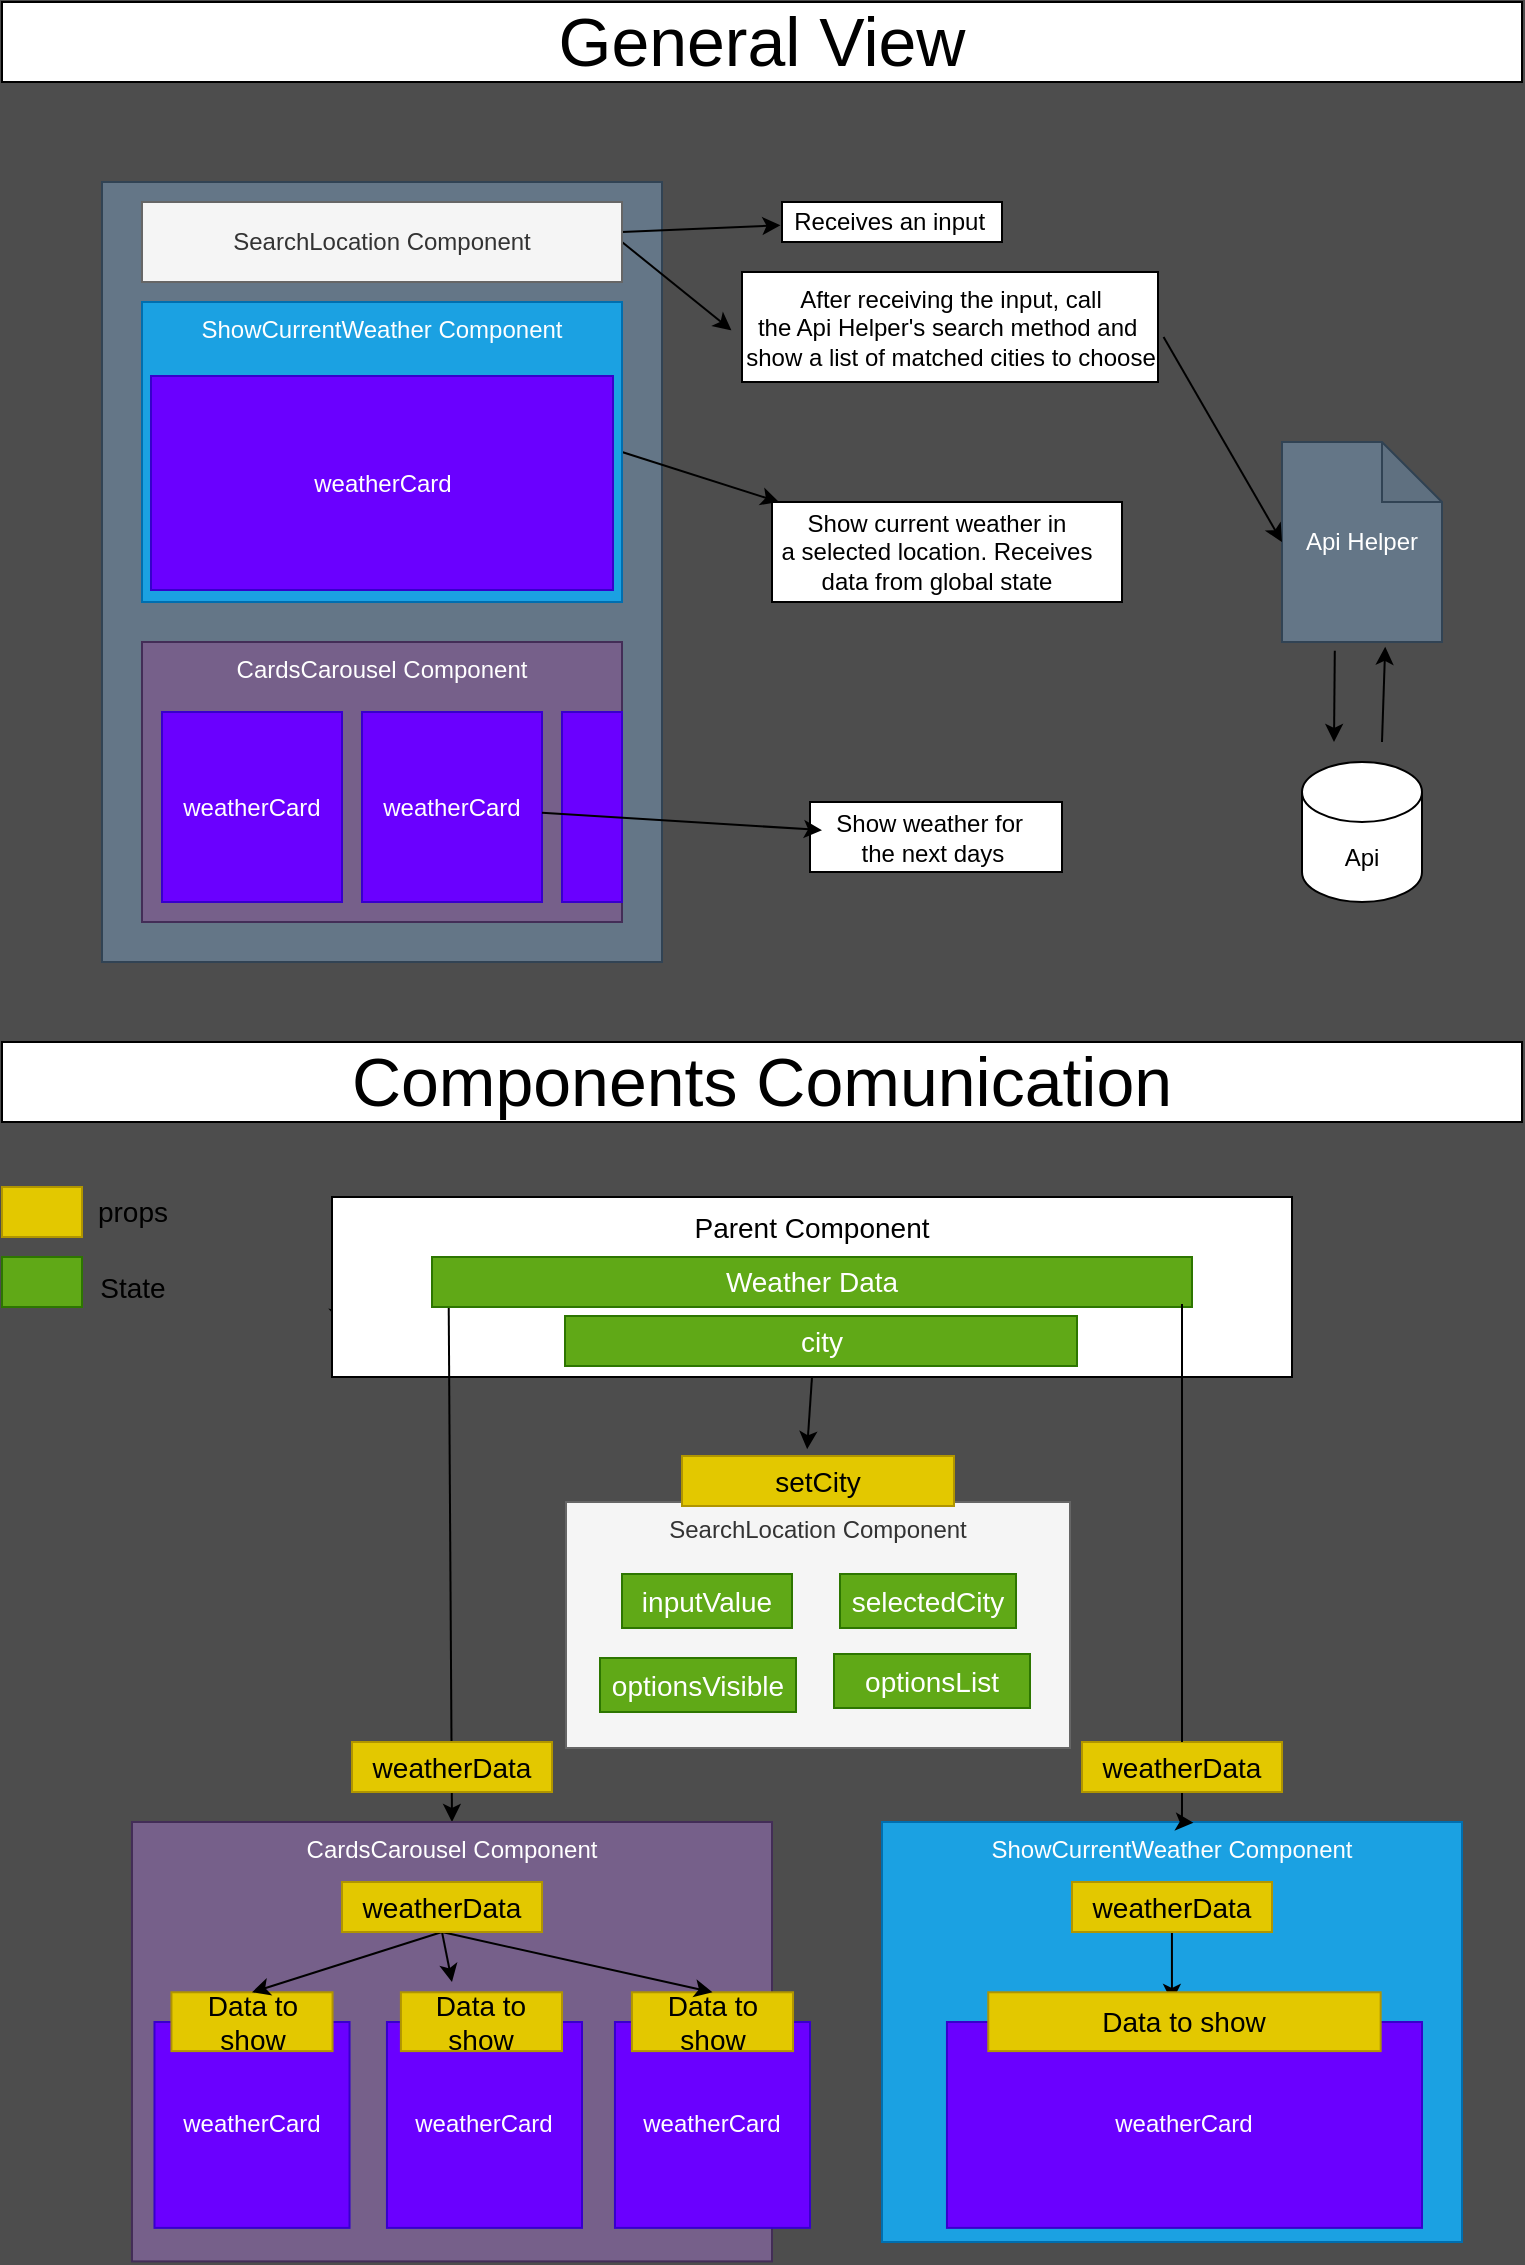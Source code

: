 <mxfile>
    <diagram id="rt6V5F7YsOJHplcy1-cr" name="Página-1">
        <mxGraphModel dx="821" dy="560" grid="0" gridSize="10" guides="1" tooltips="1" connect="1" arrows="1" fold="1" page="1" pageScale="1" pageWidth="827" pageHeight="1169" background="#4D4D4D" math="0" shadow="0">
            <root>
                <mxCell id="0"/>
                <mxCell id="1" parent="0"/>
                <mxCell id="43" value="" style="rounded=0;whiteSpace=wrap;html=1;" parent="1" vertex="1">
                    <mxGeometry x="444" y="410" width="126" height="35" as="geometry"/>
                </mxCell>
                <mxCell id="42" value="" style="rounded=0;whiteSpace=wrap;html=1;" parent="1" vertex="1">
                    <mxGeometry x="425" y="260" width="175" height="50" as="geometry"/>
                </mxCell>
                <mxCell id="41" value="" style="rounded=0;whiteSpace=wrap;html=1;" parent="1" vertex="1">
                    <mxGeometry x="430" y="110" width="110" height="20" as="geometry"/>
                </mxCell>
                <mxCell id="40" value="" style="rounded=0;whiteSpace=wrap;html=1;" parent="1" vertex="1">
                    <mxGeometry x="410" y="145" width="208" height="55" as="geometry"/>
                </mxCell>
                <mxCell id="20" value="" style="rounded=0;whiteSpace=wrap;html=1;spacingBottom=0;fillColor=#647687;strokeColor=#314354;fontColor=#ffffff;" parent="1" vertex="1">
                    <mxGeometry x="90" y="100" width="280" height="390" as="geometry"/>
                </mxCell>
                <mxCell id="26" style="edgeStyle=none;html=1;entryX=-0.007;entryY=0.58;entryDx=0;entryDy=0;entryPerimeter=0;" parent="1" source="2" target="27" edge="1">
                    <mxGeometry relative="1" as="geometry">
                        <mxPoint x="420" y="130" as="targetPoint"/>
                    </mxGeometry>
                </mxCell>
                <mxCell id="36" style="edgeStyle=none;html=1;exitX=1;exitY=0.5;exitDx=0;exitDy=0;entryX=-0.006;entryY=0.536;entryDx=0;entryDy=0;entryPerimeter=0;" parent="1" source="2" target="37" edge="1">
                    <mxGeometry relative="1" as="geometry">
                        <mxPoint x="420" y="140" as="targetPoint"/>
                    </mxGeometry>
                </mxCell>
                <mxCell id="2" value="SearchLocation Component" style="rounded=0;whiteSpace=wrap;html=1;fillColor=#f5f5f5;strokeColor=#666666;fontColor=#333333;" parent="1" vertex="1">
                    <mxGeometry x="110" y="110" width="240" height="40" as="geometry"/>
                </mxCell>
                <mxCell id="28" style="edgeStyle=none;html=1;exitX=1;exitY=0.5;exitDx=0;exitDy=0;" parent="1" source="4" target="29" edge="1">
                    <mxGeometry relative="1" as="geometry">
                        <mxPoint x="420" y="220" as="targetPoint"/>
                    </mxGeometry>
                </mxCell>
                <mxCell id="4" value="ShowCurrentWeather Component" style="rounded=0;whiteSpace=wrap;html=1;fillColor=#1ba1e2;strokeColor=#006EAF;fontColor=#ffffff;verticalAlign=top;" parent="1" vertex="1">
                    <mxGeometry x="110" y="160" width="240" height="150" as="geometry"/>
                </mxCell>
                <mxCell id="7" value="CardsCarousel Component" style="rounded=0;whiteSpace=wrap;html=1;verticalAlign=top;fillColor=#76608a;fontColor=#ffffff;strokeColor=#432D57;" parent="1" vertex="1">
                    <mxGeometry x="110" y="330" width="240" height="140" as="geometry"/>
                </mxCell>
                <mxCell id="12" value="weatherCard" style="rounded=0;whiteSpace=wrap;html=1;fillColor=#6a00ff;fontColor=#ffffff;strokeColor=#3700CC;" parent="1" vertex="1">
                    <mxGeometry x="120" y="365" width="90" height="95" as="geometry"/>
                </mxCell>
                <mxCell id="13" value="weatherCard" style="rounded=0;whiteSpace=wrap;html=1;fillColor=#6a00ff;fontColor=#ffffff;strokeColor=#3700CC;" parent="1" vertex="1">
                    <mxGeometry x="220" y="365" width="90" height="95" as="geometry"/>
                </mxCell>
                <mxCell id="14" value="" style="rounded=0;whiteSpace=wrap;html=1;fillColor=#6a00ff;fontColor=#ffffff;strokeColor=#3700CC;" parent="1" vertex="1">
                    <mxGeometry x="320" y="365" width="30" height="95" as="geometry"/>
                </mxCell>
                <mxCell id="47" style="edgeStyle=none;html=1;exitX=0.33;exitY=1.044;exitDx=0;exitDy=0;exitPerimeter=0;" parent="1" source="25" edge="1">
                    <mxGeometry relative="1" as="geometry">
                        <mxPoint x="706" y="380" as="targetPoint"/>
                    </mxGeometry>
                </mxCell>
                <mxCell id="25" value="Api Helper" style="shape=note;whiteSpace=wrap;html=1;backgroundOutline=1;darkOpacity=0.05;fillColor=#647687;fontColor=#ffffff;strokeColor=#314354;" parent="1" vertex="1">
                    <mxGeometry x="680" y="230" width="80" height="100" as="geometry"/>
                </mxCell>
                <mxCell id="27" value="Receives an input&amp;nbsp;" style="text;html=1;align=center;verticalAlign=middle;resizable=0;points=[];autosize=1;strokeColor=none;fillColor=none;" parent="1" vertex="1">
                    <mxGeometry x="430" y="110" width="110" height="20" as="geometry"/>
                </mxCell>
                <mxCell id="29" value="Show current weather in &lt;br&gt;a selected&amp;nbsp;location. Receives&lt;br&gt;data from global state" style="text;html=1;align=center;verticalAlign=middle;resizable=0;points=[];autosize=1;strokeColor=none;fillColor=none;" parent="1" vertex="1">
                    <mxGeometry x="422" y="260" width="170" height="50" as="geometry"/>
                </mxCell>
                <mxCell id="34" style="edgeStyle=none;html=1;" parent="1" source="13" target="35" edge="1">
                    <mxGeometry relative="1" as="geometry">
                        <mxPoint x="440" y="390" as="targetPoint"/>
                        <mxPoint x="420" y="460" as="sourcePoint"/>
                    </mxGeometry>
                </mxCell>
                <mxCell id="35" value="Show weather for&amp;nbsp;&lt;br&gt;the next days" style="text;html=1;align=center;verticalAlign=middle;resizable=0;points=[];autosize=1;strokeColor=none;fillColor=none;" parent="1" vertex="1">
                    <mxGeometry x="450" y="412.5" width="110" height="30" as="geometry"/>
                </mxCell>
                <mxCell id="45" style="edgeStyle=none;html=1;entryX=0;entryY=0.5;entryDx=0;entryDy=0;entryPerimeter=0;exitX=0.999;exitY=0.608;exitDx=0;exitDy=0;exitPerimeter=0;" parent="1" source="37" target="25" edge="1">
                    <mxGeometry relative="1" as="geometry">
                        <mxPoint x="610" y="190" as="sourcePoint"/>
                    </mxGeometry>
                </mxCell>
                <mxCell id="37" value="After receiving the input, call &lt;br&gt;the Api Helper's search method and&amp;nbsp;&lt;br&gt;show a list of matched cities to choose" style="text;html=1;align=center;verticalAlign=middle;resizable=0;points=[];autosize=1;strokeColor=none;fillColor=none;" parent="1" vertex="1">
                    <mxGeometry x="406" y="149.5" width="215" height="46" as="geometry"/>
                </mxCell>
                <mxCell id="46" value="Api" style="shape=cylinder3;whiteSpace=wrap;html=1;boundedLbl=1;backgroundOutline=1;size=15;" parent="1" vertex="1">
                    <mxGeometry x="690" y="390" width="60" height="70" as="geometry"/>
                </mxCell>
                <mxCell id="49" style="edgeStyle=none;html=1;entryX=0.645;entryY=1.024;entryDx=0;entryDy=0;entryPerimeter=0;" parent="1" target="25" edge="1">
                    <mxGeometry relative="1" as="geometry">
                        <mxPoint x="730" y="380" as="sourcePoint"/>
                        <mxPoint x="730" y="340" as="targetPoint"/>
                        <Array as="points"/>
                    </mxGeometry>
                </mxCell>
                <mxCell id="50" value="General View" style="rounded=0;whiteSpace=wrap;html=1;fontSize=34;" parent="1" vertex="1">
                    <mxGeometry x="40" y="10" width="760" height="40" as="geometry"/>
                </mxCell>
                <mxCell id="51" value="Components Comunication" style="rounded=0;whiteSpace=wrap;html=1;fontSize=34;" parent="1" vertex="1">
                    <mxGeometry x="40" y="530" width="760" height="40" as="geometry"/>
                </mxCell>
                <mxCell id="53" value="SearchLocation Component" style="rounded=0;whiteSpace=wrap;html=1;fillColor=#f5f5f5;strokeColor=#666666;fontColor=#333333;horizontal=1;verticalAlign=top;" parent="1" vertex="1">
                    <mxGeometry x="322" y="760" width="252" height="123" as="geometry"/>
                </mxCell>
                <mxCell id="54" value="ShowCurrentWeather Component" style="rounded=0;whiteSpace=wrap;html=1;fillColor=#1ba1e2;strokeColor=#006EAF;fontColor=#ffffff;verticalAlign=top;" parent="1" vertex="1">
                    <mxGeometry x="480" y="920" width="290" height="210" as="geometry"/>
                </mxCell>
                <mxCell id="63" value="" style="rounded=0;whiteSpace=wrap;html=1;fontSize=14;fillColor=#e3c800;fontColor=#000000;strokeColor=#B09500;" parent="1" vertex="1">
                    <mxGeometry x="40" y="602.5" width="40" height="25" as="geometry"/>
                </mxCell>
                <mxCell id="64" value="props" style="text;html=1;align=center;verticalAlign=middle;resizable=0;points=[];autosize=1;strokeColor=none;fillColor=none;fontSize=14;" parent="1" vertex="1">
                    <mxGeometry x="80" y="605" width="50" height="20" as="geometry"/>
                </mxCell>
                <mxCell id="65" value="" style="rounded=0;whiteSpace=wrap;html=1;fontSize=34;fillColor=#60a917;strokeColor=#2D7600;fontColor=#ffffff;" parent="1" vertex="1">
                    <mxGeometry x="40" y="637.5" width="40" height="25" as="geometry"/>
                </mxCell>
                <mxCell id="66" value="State" style="text;html=1;align=center;verticalAlign=middle;resizable=0;points=[];autosize=1;strokeColor=none;fillColor=none;fontSize=14;" parent="1" vertex="1">
                    <mxGeometry x="80" y="642.5" width="50" height="20" as="geometry"/>
                </mxCell>
                <mxCell id="79" style="edgeStyle=none;html=1;exitX=0;exitY=0.5;exitDx=0;exitDy=0;fontSize=14;" parent="1" source="71" edge="1">
                    <mxGeometry relative="1" as="geometry">
                        <mxPoint x="210" y="671" as="targetPoint"/>
                    </mxGeometry>
                </mxCell>
                <mxCell id="71" value="Parent Component" style="rounded=0;whiteSpace=wrap;html=1;fontSize=14;verticalAlign=top;" parent="1" vertex="1">
                    <mxGeometry x="205" y="607.5" width="480" height="90" as="geometry"/>
                </mxCell>
                <mxCell id="82" style="edgeStyle=none;html=1;entryX=0.537;entryY=0.002;entryDx=0;entryDy=0;fontSize=14;startArrow=none;entryPerimeter=0;" parent="1" source="112" target="54" edge="1">
                    <mxGeometry relative="1" as="geometry">
                        <mxPoint x="625" y="670" as="sourcePoint"/>
                        <Array as="points">
                            <mxPoint x="630" y="920"/>
                        </Array>
                    </mxGeometry>
                </mxCell>
                <mxCell id="126" style="edgeStyle=none;html=1;entryX=0.5;entryY=0;entryDx=0;entryDy=0;fontSize=14;exitX=0.022;exitY=0.98;exitDx=0;exitDy=0;exitPerimeter=0;" parent="1" target="55" edge="1" source="73">
                    <mxGeometry relative="1" as="geometry">
                        <mxPoint x="265" y="670" as="sourcePoint"/>
                    </mxGeometry>
                </mxCell>
                <mxCell id="133" style="edgeStyle=none;html=1;exitX=0.5;exitY=1;exitDx=0;exitDy=0;entryX=0.46;entryY=-0.136;entryDx=0;entryDy=0;entryPerimeter=0;" parent="1" source="71" target="131" edge="1">
                    <mxGeometry relative="1" as="geometry">
                        <mxPoint x="411" y="732" as="targetPoint"/>
                    </mxGeometry>
                </mxCell>
                <mxCell id="73" value="Weather Data" style="rounded=0;whiteSpace=wrap;html=1;fontSize=14;fillColor=#60a917;strokeColor=#2D7600;fontColor=#ffffff;" parent="1" vertex="1">
                    <mxGeometry x="255" y="637.5" width="380" height="25" as="geometry"/>
                </mxCell>
                <mxCell id="83" value="inputValue" style="rounded=0;whiteSpace=wrap;html=1;fontSize=14;fillColor=#60a917;strokeColor=#2D7600;fontColor=#ffffff;" parent="1" vertex="1">
                    <mxGeometry x="350" y="796" width="85" height="27" as="geometry"/>
                </mxCell>
                <mxCell id="55" value="CardsCarousel Component" style="rounded=0;whiteSpace=wrap;html=1;verticalAlign=top;fillColor=#76608a;fontColor=#ffffff;strokeColor=#432D57;" parent="1" vertex="1">
                    <mxGeometry x="105" y="920" width="320" height="219.7" as="geometry"/>
                </mxCell>
                <mxCell id="56" value="weatherCard" style="rounded=0;whiteSpace=wrap;html=1;fillColor=#6a00ff;fontColor=#ffffff;strokeColor=#3700CC;aspect=fixed;container=1;" parent="1" vertex="1">
                    <mxGeometry x="232.48" y="1020" width="97.52" height="102.94" as="geometry"/>
                </mxCell>
                <mxCell id="86" value="Data to show" style="rounded=0;whiteSpace=wrap;html=1;fontSize=14;fillColor=#e3c800;fontColor=#000000;strokeColor=#B09500;rotation=0;container=1;" parent="56" vertex="1">
                    <mxGeometry x="6.97" y="-14.86" width="80.55" height="29.41" as="geometry"/>
                </mxCell>
                <mxCell id="106" value="weatherCard" style="rounded=0;whiteSpace=wrap;html=1;fillColor=#6a00ff;fontColor=#ffffff;strokeColor=#3700CC;aspect=fixed;container=1;" parent="1" vertex="1">
                    <mxGeometry x="116.24" y="1020" width="97.52" height="102.94" as="geometry"/>
                </mxCell>
                <mxCell id="107" value="Data to show" style="rounded=0;whiteSpace=wrap;html=1;fontSize=14;fillColor=#e3c800;fontColor=#000000;strokeColor=#B09500;rotation=0;container=0;" parent="106" vertex="1">
                    <mxGeometry x="8.48" y="-14.86" width="80.55" height="29.41" as="geometry"/>
                </mxCell>
                <mxCell id="108" value="weatherCard" style="rounded=0;whiteSpace=wrap;html=1;fillColor=#6a00ff;fontColor=#ffffff;strokeColor=#3700CC;aspect=fixed;container=1;" parent="1" vertex="1">
                    <mxGeometry x="346.48" y="1020" width="97.52" height="102.94" as="geometry"/>
                </mxCell>
                <mxCell id="109" value="Data to show" style="rounded=0;whiteSpace=wrap;html=1;fontSize=14;fillColor=#e3c800;fontColor=#000000;strokeColor=#B09500;rotation=0;container=1;" parent="108" vertex="1">
                    <mxGeometry x="8.48" y="-14.86" width="80.55" height="29.41" as="geometry"/>
                </mxCell>
                <mxCell id="121" style="edgeStyle=none;html=1;exitX=0.5;exitY=1;exitDx=0;exitDy=0;entryX=0.5;entryY=0;entryDx=0;entryDy=0;fontSize=14;" parent="1" source="115" target="107" edge="1">
                    <mxGeometry relative="1" as="geometry"/>
                </mxCell>
                <mxCell id="122" style="edgeStyle=none;html=1;exitX=0.5;exitY=1;exitDx=0;exitDy=0;fontSize=14;" parent="1" source="115" edge="1">
                    <mxGeometry relative="1" as="geometry">
                        <mxPoint x="265" y="1000" as="targetPoint"/>
                    </mxGeometry>
                </mxCell>
                <mxCell id="123" style="edgeStyle=none;html=1;exitX=0.5;exitY=1;exitDx=0;exitDy=0;entryX=0.5;entryY=0;entryDx=0;entryDy=0;fontSize=14;" parent="1" source="115" target="109" edge="1">
                    <mxGeometry relative="1" as="geometry"/>
                </mxCell>
                <mxCell id="115" value="weatherData" style="rounded=0;whiteSpace=wrap;html=1;fontSize=14;fillColor=#e3c800;fontColor=#000000;strokeColor=#B09500;" parent="1" vertex="1">
                    <mxGeometry x="210" y="950" width="100" height="25" as="geometry"/>
                </mxCell>
                <mxCell id="110" value="weatherData" style="rounded=0;whiteSpace=wrap;html=1;fontSize=14;fillColor=#e3c800;fontColor=#000000;strokeColor=#B09500;" parent="1" vertex="1">
                    <mxGeometry x="215" y="880" width="100" height="25" as="geometry"/>
                </mxCell>
                <mxCell id="130" style="edgeStyle=none;html=1;entryX=0.468;entryY=0.165;entryDx=0;entryDy=0;entryPerimeter=0;fontSize=14;" parent="1" source="127" target="129" edge="1">
                    <mxGeometry relative="1" as="geometry"/>
                </mxCell>
                <mxCell id="127" value="weatherData" style="rounded=0;whiteSpace=wrap;html=1;fontSize=14;fillColor=#e3c800;fontColor=#000000;strokeColor=#B09500;" parent="1" vertex="1">
                    <mxGeometry x="575" y="950" width="100" height="25" as="geometry"/>
                </mxCell>
                <mxCell id="128" value="weatherCard" style="rounded=0;whiteSpace=wrap;html=1;fillColor=#6a00ff;fontColor=#ffffff;strokeColor=#3700CC;container=1;" parent="1" vertex="1">
                    <mxGeometry x="512.48" y="1020" width="237.52" height="102.94" as="geometry"/>
                </mxCell>
                <mxCell id="129" value="Data to show" style="rounded=0;whiteSpace=wrap;html=1;fontSize=14;fillColor=#e3c800;fontColor=#000000;strokeColor=#B09500;rotation=0;container=1;" parent="128" vertex="1">
                    <mxGeometry x="20.654" y="-14.86" width="196.188" height="29.41" as="geometry"/>
                </mxCell>
                <mxCell id="131" value="setCity" style="rounded=0;whiteSpace=wrap;html=1;fontSize=14;fillColor=#e3c800;fontColor=#000000;strokeColor=#B09500;" parent="1" vertex="1">
                    <mxGeometry x="380" y="737" width="136" height="25" as="geometry"/>
                </mxCell>
                <mxCell id="112" value="weatherData" style="rounded=0;whiteSpace=wrap;html=1;fontSize=14;fillColor=#e3c800;fontColor=#000000;strokeColor=#B09500;" parent="1" vertex="1">
                    <mxGeometry x="580" y="880" width="100" height="25" as="geometry"/>
                </mxCell>
                <mxCell id="141" value="" style="edgeStyle=none;html=1;entryX=0.5;entryY=0;entryDx=0;entryDy=0;fontSize=14;endArrow=none;" parent="1" target="112" edge="1">
                    <mxGeometry relative="1" as="geometry">
                        <mxPoint x="630" y="661" as="sourcePoint"/>
                        <mxPoint x="625" y="920" as="targetPoint"/>
                    </mxGeometry>
                </mxCell>
                <mxCell id="142" value="weatherCard" style="rounded=0;whiteSpace=wrap;html=1;fillColor=#6a00ff;fontColor=#ffffff;strokeColor=#3700CC;" parent="1" vertex="1">
                    <mxGeometry x="114.5" y="197" width="231" height="107" as="geometry"/>
                </mxCell>
                <mxCell id="143" value="city" style="rounded=0;whiteSpace=wrap;html=1;fontSize=14;fillColor=#60a917;strokeColor=#2D7600;fontColor=#ffffff;" vertex="1" parent="1">
                    <mxGeometry x="321.5" y="667" width="256" height="25" as="geometry"/>
                </mxCell>
                <mxCell id="144" value="selectedCity" style="rounded=0;whiteSpace=wrap;html=1;fontSize=14;fillColor=#60a917;strokeColor=#2D7600;fontColor=#ffffff;" vertex="1" parent="1">
                    <mxGeometry x="459" y="796" width="88" height="27" as="geometry"/>
                </mxCell>
                <mxCell id="146" value="optionsVisible" style="rounded=0;whiteSpace=wrap;html=1;fontSize=14;fillColor=#60a917;strokeColor=#2D7600;fontColor=#ffffff;" vertex="1" parent="1">
                    <mxGeometry x="339" y="838" width="98" height="27" as="geometry"/>
                </mxCell>
                <mxCell id="147" value="optionsList" style="rounded=0;whiteSpace=wrap;html=1;fontSize=14;fillColor=#60a917;strokeColor=#2D7600;fontColor=#ffffff;" vertex="1" parent="1">
                    <mxGeometry x="456" y="836" width="98" height="27" as="geometry"/>
                </mxCell>
            </root>
        </mxGraphModel>
    </diagram>
</mxfile>